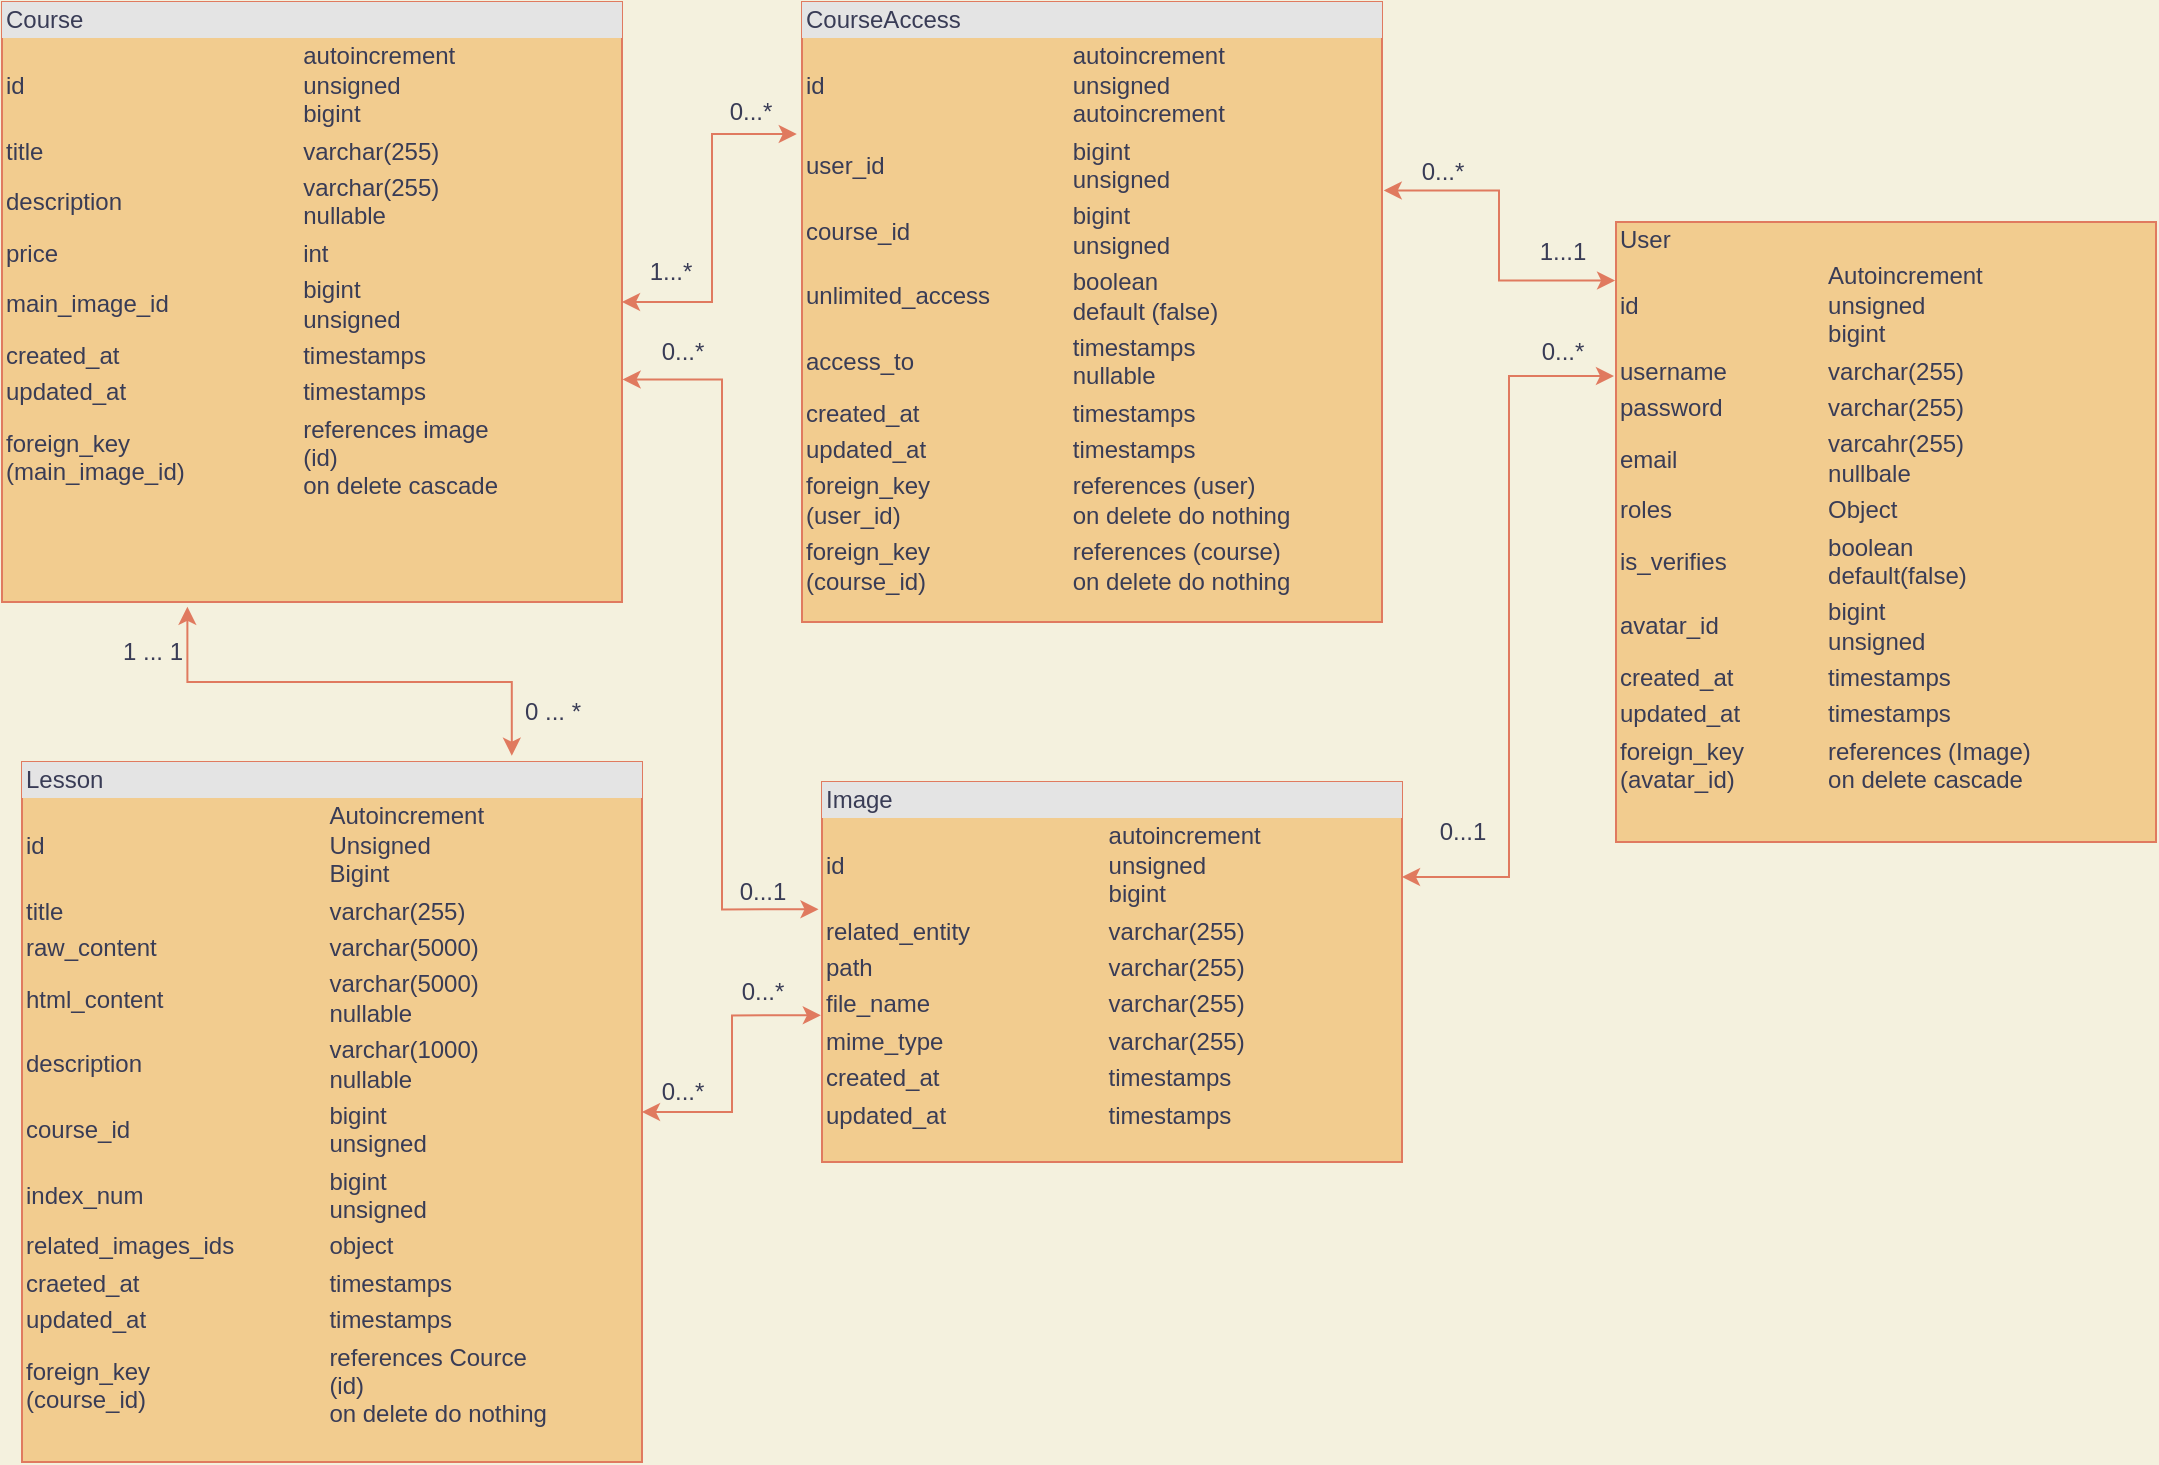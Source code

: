 <mxfile version="20.2.3" type="device" pages="2"><diagram id="CaF7xprk2beiViLKpEck" name="Entity-tables"><mxGraphModel dx="1422" dy="905" grid="1" gridSize="10" guides="1" tooltips="1" connect="1" arrows="1" fold="1" page="1" pageScale="1" pageWidth="827" pageHeight="1169" background="#F4F1DE" math="0" shadow="0"><root><mxCell id="0"/><mxCell id="1" parent="0"/><mxCell id="qcRwz54iRJXXFNgMpQRv-4" value="&lt;div style=&quot;box-sizing:border-box;width:100%;background:#e4e4e4;padding:2px;&quot;&gt;Lesson&lt;/div&gt;&lt;table style=&quot;width:100%;font-size:1em;&quot; cellpadding=&quot;2&quot; cellspacing=&quot;0&quot;&gt;&lt;tbody&gt;&lt;tr&gt;&lt;td&gt;id&lt;/td&gt;&lt;td&gt;Autoincrement&lt;br&gt;Unsigned&lt;br&gt;Bigint&lt;/td&gt;&lt;/tr&gt;&lt;tr&gt;&lt;td&gt;title&lt;/td&gt;&lt;td&gt;varchar(255)&lt;/td&gt;&lt;/tr&gt;&lt;tr&gt;&lt;td&gt;raw_content&lt;/td&gt;&lt;td&gt;varchar(5000)&lt;/td&gt;&lt;/tr&gt;&lt;tr&gt;&lt;td&gt;html_content&lt;/td&gt;&lt;td&gt;varchar(5000)&lt;br&gt;nullable&lt;/td&gt;&lt;/tr&gt;&lt;tr&gt;&lt;td&gt;description&lt;/td&gt;&lt;td&gt;varchar(1000)&lt;br&gt;nullable&lt;/td&gt;&lt;/tr&gt;&lt;tr&gt;&lt;td&gt;course_id&lt;/td&gt;&lt;td&gt;bigint&lt;br&gt;unsigned&lt;/td&gt;&lt;/tr&gt;&lt;tr&gt;&lt;td&gt;index_num&lt;/td&gt;&lt;td&gt;bigint&lt;br&gt;unsigned&lt;/td&gt;&lt;/tr&gt;&lt;tr&gt;&lt;td&gt;related_images_ids&lt;/td&gt;&lt;td&gt;object&lt;/td&gt;&lt;/tr&gt;&lt;tr&gt;&lt;td&gt;craeted_at&lt;/td&gt;&lt;td&gt;timestamps&lt;/td&gt;&lt;/tr&gt;&lt;tr&gt;&lt;td&gt;updated_at&lt;/td&gt;&lt;td&gt;timestamps&lt;/td&gt;&lt;/tr&gt;&lt;tr&gt;&lt;td&gt;foreign_key&lt;br&gt;(course_id)&lt;/td&gt;&lt;td&gt;references Cource&lt;br&gt;(id)&lt;br&gt;on delete do nothing&lt;/td&gt;&lt;/tr&gt;&lt;/tbody&gt;&lt;/table&gt;" style="verticalAlign=top;align=left;overflow=fill;html=1;fillColor=#F2CC8F;strokeColor=#E07A5F;fontColor=#393C56;" parent="1" vertex="1"><mxGeometry x="30" y="390" width="310" height="350" as="geometry"/></mxCell><mxCell id="6HA4k2Bea-i9RTdSgFXV-16" style="edgeStyle=orthogonalEdgeStyle;rounded=0;orthogonalLoop=1;jettySize=auto;html=1;entryX=1.001;entryY=0.629;entryDx=0;entryDy=0;entryPerimeter=0;startArrow=classic;startFill=1;exitX=-0.006;exitY=0.335;exitDx=0;exitDy=0;exitPerimeter=0;labelBackgroundColor=#F4F1DE;strokeColor=#E07A5F;fontColor=#393C56;" parent="1" source="qcRwz54iRJXXFNgMpQRv-5" target="qcRwz54iRJXXFNgMpQRv-6" edge="1"><mxGeometry relative="1" as="geometry"/></mxCell><mxCell id="6HA4k2Bea-i9RTdSgFXV-19" style="edgeStyle=orthogonalEdgeStyle;rounded=0;orthogonalLoop=1;jettySize=auto;html=1;exitX=-0.002;exitY=0.614;exitDx=0;exitDy=0;startArrow=classic;startFill=1;exitPerimeter=0;labelBackgroundColor=#F4F1DE;strokeColor=#E07A5F;fontColor=#393C56;" parent="1" source="qcRwz54iRJXXFNgMpQRv-5" target="qcRwz54iRJXXFNgMpQRv-4" edge="1"><mxGeometry relative="1" as="geometry"/></mxCell><mxCell id="qcRwz54iRJXXFNgMpQRv-5" value="&lt;div style=&quot;box-sizing:border-box;width:100%;background:#e4e4e4;padding:2px;&quot;&gt;Image&lt;/div&gt;&lt;table style=&quot;width:100%;font-size:1em;&quot; cellpadding=&quot;2&quot; cellspacing=&quot;0&quot;&gt;&lt;tbody&gt;&lt;tr&gt;&lt;td&gt;id&lt;/td&gt;&lt;td&gt;autoincrement&lt;br&gt;unsigned&lt;br&gt;bigint&lt;/td&gt;&lt;/tr&gt;&lt;tr&gt;&lt;td&gt;related_entity&lt;/td&gt;&lt;td&gt;varchar(255)&lt;br&gt;&lt;/td&gt;&lt;/tr&gt;&lt;tr&gt;&lt;td&gt;path&lt;/td&gt;&lt;td&gt;varchar(255)&lt;/td&gt;&lt;/tr&gt;&lt;tr&gt;&lt;td&gt;file_name&lt;/td&gt;&lt;td&gt;varchar(255)&lt;/td&gt;&lt;/tr&gt;&lt;tr&gt;&lt;td&gt;mime_type&lt;/td&gt;&lt;td&gt;varchar(255)&lt;/td&gt;&lt;/tr&gt;&lt;tr&gt;&lt;td&gt;created_at&lt;/td&gt;&lt;td&gt;timestamps&lt;/td&gt;&lt;/tr&gt;&lt;tr&gt;&lt;td&gt;updated_at&lt;/td&gt;&lt;td&gt;timestamps&lt;/td&gt;&lt;/tr&gt;&lt;/tbody&gt;&lt;/table&gt;" style="verticalAlign=top;align=left;overflow=fill;html=1;fillColor=#F2CC8F;strokeColor=#E07A5F;fontColor=#393C56;" parent="1" vertex="1"><mxGeometry x="430" y="400" width="290" height="190" as="geometry"/></mxCell><mxCell id="6HA4k2Bea-i9RTdSgFXV-8" style="edgeStyle=orthogonalEdgeStyle;rounded=0;orthogonalLoop=1;jettySize=auto;html=1;exitX=0.299;exitY=1.008;exitDx=0;exitDy=0;entryX=0.79;entryY=-0.009;entryDx=0;entryDy=0;entryPerimeter=0;startArrow=classic;startFill=1;exitPerimeter=0;labelBackgroundColor=#F4F1DE;strokeColor=#E07A5F;fontColor=#393C56;" parent="1" source="qcRwz54iRJXXFNgMpQRv-6" target="qcRwz54iRJXXFNgMpQRv-4" edge="1"><mxGeometry relative="1" as="geometry"/></mxCell><mxCell id="qcRwz54iRJXXFNgMpQRv-6" value="&lt;div style=&quot;box-sizing:border-box;width:100%;background:#e4e4e4;padding:2px;&quot;&gt;Course&lt;/div&gt;&lt;table style=&quot;width:100%;font-size:1em;&quot; cellpadding=&quot;2&quot; cellspacing=&quot;0&quot;&gt;&lt;tbody&gt;&lt;tr&gt;&lt;td&gt;id&lt;/td&gt;&lt;td&gt;autoincrement&lt;br&gt;unsigned&lt;br&gt;bigint&lt;/td&gt;&lt;/tr&gt;&lt;tr&gt;&lt;td&gt;title&lt;/td&gt;&lt;td&gt;varchar(255)&lt;/td&gt;&lt;/tr&gt;&lt;tr&gt;&lt;td&gt;description&lt;/td&gt;&lt;td&gt;varchar(255)&amp;nbsp;&lt;br&gt;nullable&lt;/td&gt;&lt;/tr&gt;&lt;tr&gt;&lt;td&gt;price&lt;/td&gt;&lt;td&gt;int&lt;/td&gt;&lt;/tr&gt;&lt;tr&gt;&lt;td&gt;main_image_id&lt;/td&gt;&lt;td&gt;bigint&lt;br&gt;unsigned&lt;/td&gt;&lt;/tr&gt;&lt;tr&gt;&lt;td&gt;created_at&lt;/td&gt;&lt;td&gt;timestamps&lt;/td&gt;&lt;/tr&gt;&lt;tr&gt;&lt;td&gt;updated_at&lt;/td&gt;&lt;td&gt;timestamps&lt;/td&gt;&lt;/tr&gt;&lt;tr&gt;&lt;td&gt;foreign_key&lt;br&gt;(main_image_id)&lt;/td&gt;&lt;td&gt;references image&lt;br&gt;(id)&amp;nbsp;&lt;br&gt;on delete cascade&lt;/td&gt;&lt;/tr&gt;&lt;/tbody&gt;&lt;/table&gt;" style="verticalAlign=top;align=left;overflow=fill;html=1;fillColor=#F2CC8F;strokeColor=#E07A5F;fontColor=#393C56;" parent="1" vertex="1"><mxGeometry x="20" y="10" width="310" height="300" as="geometry"/></mxCell><mxCell id="6HA4k2Bea-i9RTdSgFXV-25" style="edgeStyle=orthogonalEdgeStyle;rounded=0;orthogonalLoop=1;jettySize=auto;html=1;exitX=0;exitY=0.25;exitDx=0;exitDy=0;entryX=1;entryY=0.25;entryDx=0;entryDy=0;startArrow=classic;startFill=1;labelBackgroundColor=#F4F1DE;strokeColor=#E07A5F;fontColor=#393C56;" parent="1" source="qcRwz54iRJXXFNgMpQRv-7" target="qcRwz54iRJXXFNgMpQRv-5" edge="1"><mxGeometry relative="1" as="geometry"/></mxCell><mxCell id="qcRwz54iRJXXFNgMpQRv-7" value="&lt;div style=&quot;box-sizing: border-box; width: 100%; background-image: initial; background-position: initial; background-size: initial; background-repeat: initial; background-attachment: initial; background-origin: initial; background-clip: initial; padding: 2px;&quot;&gt;&lt;span style=&quot;background-color: initial;&quot;&gt;User&lt;/span&gt;&lt;br&gt;&lt;/div&gt;&lt;table style=&quot;width:100%;font-size:1em;&quot; cellpadding=&quot;2&quot; cellspacing=&quot;0&quot;&gt;&lt;tbody&gt;&lt;tr&gt;&lt;td&gt;id&lt;/td&gt;&lt;td&gt;Autoincrement &lt;br&gt;unsigned&lt;br&gt;bigint&lt;/td&gt;&lt;/tr&gt;&lt;tr&gt;&lt;td&gt;username&lt;br&gt;&lt;/td&gt;&lt;td&gt;varchar(255)&lt;br&gt;&lt;/td&gt;&lt;/tr&gt;&lt;tr&gt;&lt;td&gt;password&lt;/td&gt;&lt;td&gt;varchar(255)&lt;br&gt;&lt;/td&gt;&lt;/tr&gt;&lt;tr&gt;&lt;td&gt;email&lt;/td&gt;&lt;td&gt;varcahr(255)&lt;br&gt;nullbale&lt;/td&gt;&lt;/tr&gt;&lt;tr&gt;&lt;td&gt;roles&lt;/td&gt;&lt;td&gt;Object&lt;/td&gt;&lt;/tr&gt;&lt;tr&gt;&lt;td&gt;is_verifies&lt;/td&gt;&lt;td&gt;boolean&lt;br&gt;default(false)&lt;/td&gt;&lt;/tr&gt;&lt;tr&gt;&lt;td&gt;avatar_id&lt;/td&gt;&lt;td&gt;bigint&lt;br&gt;unsigned&lt;/td&gt;&lt;/tr&gt;&lt;tr&gt;&lt;td&gt;created_at&lt;/td&gt;&lt;td&gt;timestamps&lt;/td&gt;&lt;/tr&gt;&lt;tr&gt;&lt;td&gt;updated_at&lt;/td&gt;&lt;td&gt;timestamps&lt;/td&gt;&lt;/tr&gt;&lt;tr&gt;&lt;td&gt;foreign_key&lt;br&gt;(avatar_id)&lt;/td&gt;&lt;td&gt;references (Image)&lt;br&gt;on delete cascade&lt;/td&gt;&lt;/tr&gt;&lt;/tbody&gt;&lt;/table&gt;" style="verticalAlign=top;align=left;overflow=fill;html=1;whiteSpace=wrap;strokeWidth=1;perimeterSpacing=1;border=1px;fillStyle=auto;glass=0;shadow=0;sketch=0;rounded=0;labelBorderColor=none;labelBackgroundColor=none;spacingTop=0;spacingLeft=1;noLabel=0;absoluteArcSize=0;fillColor=#F2CC8F;strokeColor=#E07A5F;fontColor=#393C56;" parent="1" vertex="1"><mxGeometry x="827" y="120" width="270" height="310" as="geometry"/></mxCell><mxCell id="6HA4k2Bea-i9RTdSgFXV-4" value="1 ... 1" style="text;html=1;align=center;verticalAlign=middle;resizable=0;points=[];autosize=1;strokeColor=none;fillColor=none;fontColor=#393C56;" parent="1" vertex="1"><mxGeometry x="70" y="320" width="50" height="30" as="geometry"/></mxCell><mxCell id="6HA4k2Bea-i9RTdSgFXV-5" value="0 ... *" style="text;html=1;align=center;verticalAlign=middle;resizable=0;points=[];autosize=1;strokeColor=none;fillColor=none;fontColor=#393C56;" parent="1" vertex="1"><mxGeometry x="270" y="350" width="50" height="30" as="geometry"/></mxCell><mxCell id="6HA4k2Bea-i9RTdSgFXV-9" style="edgeStyle=orthogonalEdgeStyle;rounded=0;orthogonalLoop=1;jettySize=auto;html=1;startArrow=classic;startFill=1;exitX=-0.009;exitY=0.213;exitDx=0;exitDy=0;exitPerimeter=0;labelBackgroundColor=#F4F1DE;strokeColor=#E07A5F;fontColor=#393C56;" parent="1" source="6HA4k2Bea-i9RTdSgFXV-6" target="qcRwz54iRJXXFNgMpQRv-6" edge="1"><mxGeometry relative="1" as="geometry"/></mxCell><mxCell id="6HA4k2Bea-i9RTdSgFXV-22" style="edgeStyle=orthogonalEdgeStyle;rounded=0;orthogonalLoop=1;jettySize=auto;html=1;exitX=1.003;exitY=0.304;exitDx=0;exitDy=0;entryX=0.002;entryY=0.097;entryDx=0;entryDy=0;entryPerimeter=0;startArrow=classic;startFill=1;exitPerimeter=0;labelBackgroundColor=#F4F1DE;strokeColor=#E07A5F;fontColor=#393C56;" parent="1" source="6HA4k2Bea-i9RTdSgFXV-6" target="qcRwz54iRJXXFNgMpQRv-7" edge="1"><mxGeometry relative="1" as="geometry"/></mxCell><mxCell id="6HA4k2Bea-i9RTdSgFXV-6" value="&lt;div style=&quot;box-sizing:border-box;width:100%;background:#e4e4e4;padding:2px;&quot;&gt;CourseAccess&lt;/div&gt;&lt;table style=&quot;width:100%;font-size:1em;&quot; cellpadding=&quot;2&quot; cellspacing=&quot;0&quot;&gt;&lt;tbody&gt;&lt;tr&gt;&lt;td&gt;id&lt;/td&gt;&lt;td&gt;autoincrement&lt;br&gt;unsigned&lt;br&gt;autoincrement&lt;/td&gt;&lt;/tr&gt;&lt;tr&gt;&lt;td&gt;user_id&lt;/td&gt;&lt;td&gt;bigint&lt;br&gt;unsigned&lt;/td&gt;&lt;/tr&gt;&lt;tr&gt;&lt;td&gt;course_id&lt;/td&gt;&lt;td&gt;bigint&lt;br&gt;unsigned&lt;/td&gt;&lt;/tr&gt;&lt;tr&gt;&lt;td&gt;unlimited_access&lt;/td&gt;&lt;td&gt;boolean&lt;br&gt;default (false)&lt;/td&gt;&lt;/tr&gt;&lt;tr&gt;&lt;td&gt;access_to&lt;/td&gt;&lt;td&gt;timestamps&lt;br&gt;nullable&lt;/td&gt;&lt;/tr&gt;&lt;tr&gt;&lt;td&gt;created_at&lt;/td&gt;&lt;td&gt;timestamps&lt;/td&gt;&lt;/tr&gt;&lt;tr&gt;&lt;td&gt;updated_at&lt;/td&gt;&lt;td&gt;timestamps&lt;/td&gt;&lt;/tr&gt;&lt;tr&gt;&lt;td&gt;foreign_key&lt;br&gt;(user_id)&lt;/td&gt;&lt;td&gt;references (user)&amp;nbsp;&lt;br&gt;on delete do nothing&lt;/td&gt;&lt;/tr&gt;&lt;tr&gt;&lt;td&gt;foreign_key&lt;br&gt;(course_id)&lt;/td&gt;&lt;td&gt;references (course)&lt;br&gt;on delete do nothing&lt;/td&gt;&lt;/tr&gt;&lt;/tbody&gt;&lt;/table&gt;" style="verticalAlign=top;align=left;overflow=fill;html=1;fillColor=#F2CC8F;strokeColor=#E07A5F;fontColor=#393C56;" parent="1" vertex="1"><mxGeometry x="420" y="10" width="290" height="310" as="geometry"/></mxCell><mxCell id="6HA4k2Bea-i9RTdSgFXV-10" value="0...*" style="text;html=1;align=center;verticalAlign=middle;resizable=0;points=[];autosize=1;strokeColor=none;fillColor=none;fontColor=#393C56;" parent="1" vertex="1"><mxGeometry x="374" y="50" width="40" height="30" as="geometry"/></mxCell><mxCell id="6HA4k2Bea-i9RTdSgFXV-11" value="1...*" style="text;html=1;align=center;verticalAlign=middle;resizable=0;points=[];autosize=1;strokeColor=none;fillColor=none;fontColor=#393C56;" parent="1" vertex="1"><mxGeometry x="334" y="130" width="40" height="30" as="geometry"/></mxCell><mxCell id="6HA4k2Bea-i9RTdSgFXV-17" value="0...*" style="text;html=1;align=center;verticalAlign=middle;resizable=0;points=[];autosize=1;strokeColor=none;fillColor=none;fontColor=#393C56;" parent="1" vertex="1"><mxGeometry x="340" y="170" width="40" height="30" as="geometry"/></mxCell><mxCell id="6HA4k2Bea-i9RTdSgFXV-18" value="0...*" style="text;html=1;align=center;verticalAlign=middle;resizable=0;points=[];autosize=1;strokeColor=none;fillColor=none;fontColor=#393C56;" parent="1" vertex="1"><mxGeometry x="380" y="490" width="40" height="30" as="geometry"/></mxCell><mxCell id="6HA4k2Bea-i9RTdSgFXV-20" value="0...1" style="text;html=1;align=center;verticalAlign=middle;resizable=0;points=[];autosize=1;strokeColor=none;fillColor=none;fontColor=#393C56;" parent="1" vertex="1"><mxGeometry x="375" y="440" width="50" height="30" as="geometry"/></mxCell><mxCell id="6HA4k2Bea-i9RTdSgFXV-21" value="0...*" style="text;html=1;align=center;verticalAlign=middle;resizable=0;points=[];autosize=1;strokeColor=none;fillColor=none;fontColor=#393C56;" parent="1" vertex="1"><mxGeometry x="340" y="540" width="40" height="30" as="geometry"/></mxCell><mxCell id="6HA4k2Bea-i9RTdSgFXV-23" value="0...*" style="text;html=1;align=center;verticalAlign=middle;resizable=0;points=[];autosize=1;strokeColor=none;fillColor=none;fontColor=#393C56;" parent="1" vertex="1"><mxGeometry x="720" y="80" width="40" height="30" as="geometry"/></mxCell><mxCell id="6HA4k2Bea-i9RTdSgFXV-24" value="1...1" style="text;html=1;align=center;verticalAlign=middle;resizable=0;points=[];autosize=1;strokeColor=none;fillColor=none;fontColor=#393C56;" parent="1" vertex="1"><mxGeometry x="775" y="120" width="50" height="30" as="geometry"/></mxCell><mxCell id="6HA4k2Bea-i9RTdSgFXV-26" value="0...*" style="text;html=1;align=center;verticalAlign=middle;resizable=0;points=[];autosize=1;strokeColor=none;fillColor=none;fontColor=#393C56;" parent="1" vertex="1"><mxGeometry x="780" y="170" width="40" height="30" as="geometry"/></mxCell><mxCell id="6HA4k2Bea-i9RTdSgFXV-27" value="0...1" style="text;html=1;align=center;verticalAlign=middle;resizable=0;points=[];autosize=1;strokeColor=none;fillColor=none;fontColor=#393C56;" parent="1" vertex="1"><mxGeometry x="725" y="410" width="50" height="30" as="geometry"/></mxCell></root></mxGraphModel></diagram><diagram id="nAsd0-96ojkemmJ0K-Sw" name="Image control"><mxGraphModel dx="2012" dy="732" grid="1" gridSize="10" guides="1" tooltips="1" connect="1" arrows="1" fold="1" page="1" pageScale="1" pageWidth="827" pageHeight="1169" math="0" shadow="0"><root><mxCell id="0"/><mxCell id="1" parent="0"/><mxCell id="Jm1KHBoqokFLvpwThiOA-2" value="&lt;&lt;interface&gt;&gt;&#10;FileUploaderInterface" style="swimlane;fontStyle=1;align=center;verticalAlign=top;childLayout=stackLayout;horizontal=1;startSize=40;horizontalStack=0;resizeParent=1;resizeParentMax=0;resizeLast=0;collapsible=1;marginBottom=0;" parent="1" vertex="1"><mxGeometry x="260" y="30" width="190" height="92" as="geometry"/></mxCell><mxCell id="Jm1KHBoqokFLvpwThiOA-5" value="+ upload(UploadedFile): string" style="text;strokeColor=none;fillColor=none;align=left;verticalAlign=top;spacingLeft=4;spacingRight=4;overflow=hidden;rotatable=0;points=[[0,0.5],[1,0.5]];portConstraint=eastwest;" parent="Jm1KHBoqokFLvpwThiOA-2" vertex="1"><mxGeometry y="40" width="190" height="26" as="geometry"/></mxCell><mxCell id="Jm1KHBoqokFLvpwThiOA-10" value="+ getTargetPath(): string" style="text;strokeColor=none;fillColor=none;align=left;verticalAlign=top;spacingLeft=4;spacingRight=4;overflow=hidden;rotatable=0;points=[[0,0.5],[1,0.5]];portConstraint=eastwest;" parent="Jm1KHBoqokFLvpwThiOA-2" vertex="1"><mxGeometry y="66" width="190" height="26" as="geometry"/></mxCell><mxCell id="Jm1KHBoqokFLvpwThiOA-15" style="edgeStyle=orthogonalEdgeStyle;rounded=0;orthogonalLoop=1;jettySize=auto;html=1;entryX=1;entryY=0.5;entryDx=0;entryDy=0;dashed=1;" parent="1" source="Jm1KHBoqokFLvpwThiOA-11" target="Jm1KHBoqokFLvpwThiOA-5" edge="1"><mxGeometry relative="1" as="geometry"/></mxCell><mxCell id="Jm1KHBoqokFLvpwThiOA-11" value="FileUploader" style="swimlane;fontStyle=1;align=center;verticalAlign=top;childLayout=stackLayout;horizontal=1;startSize=26;horizontalStack=0;resizeParent=1;resizeParentMax=0;resizeLast=0;collapsible=1;marginBottom=0;" parent="1" vertex="1"><mxGeometry x="470" y="210" width="210" height="138" as="geometry"/></mxCell><mxCell id="Jm1KHBoqokFLvpwThiOA-12" value="- targetPath: string" style="text;strokeColor=none;fillColor=none;align=left;verticalAlign=top;spacingLeft=4;spacingRight=4;overflow=hidden;rotatable=0;points=[[0,0.5],[1,0.5]];portConstraint=eastwest;" parent="Jm1KHBoqokFLvpwThiOA-11" vertex="1"><mxGeometry y="26" width="210" height="26" as="geometry"/></mxCell><mxCell id="Jm1KHBoqokFLvpwThiOA-16" value="- slugger: SluggerInterface" style="text;strokeColor=none;fillColor=none;align=left;verticalAlign=top;spacingLeft=4;spacingRight=4;overflow=hidden;rotatable=0;points=[[0,0.5],[1,0.5]];portConstraint=eastwest;" parent="Jm1KHBoqokFLvpwThiOA-11" vertex="1"><mxGeometry y="52" width="210" height="26" as="geometry"/></mxCell><mxCell id="Jm1KHBoqokFLvpwThiOA-13" value="" style="line;strokeWidth=1;fillColor=none;align=left;verticalAlign=middle;spacingTop=-1;spacingLeft=3;spacingRight=3;rotatable=0;labelPosition=right;points=[];portConstraint=eastwest;" parent="Jm1KHBoqokFLvpwThiOA-11" vertex="1"><mxGeometry y="78" width="210" height="8" as="geometry"/></mxCell><mxCell id="Jm1KHBoqokFLvpwThiOA-14" value="+ upload(UploadedFile): string" style="text;strokeColor=none;fillColor=none;align=left;verticalAlign=top;spacingLeft=4;spacingRight=4;overflow=hidden;rotatable=0;points=[[0,0.5],[1,0.5]];portConstraint=eastwest;" parent="Jm1KHBoqokFLvpwThiOA-11" vertex="1"><mxGeometry y="86" width="210" height="26" as="geometry"/></mxCell><mxCell id="Jm1KHBoqokFLvpwThiOA-17" value="+ getTargetPath(): string" style="text;strokeColor=none;fillColor=none;align=left;verticalAlign=top;spacingLeft=4;spacingRight=4;overflow=hidden;rotatable=0;points=[[0,0.5],[1,0.5]];portConstraint=eastwest;" parent="Jm1KHBoqokFLvpwThiOA-11" vertex="1"><mxGeometry y="112" width="210" height="26" as="geometry"/></mxCell><mxCell id="raPwDo1jhEbMLFYtzVsd-8" value="FileManager" style="swimlane;fontStyle=1;align=center;verticalAlign=top;childLayout=stackLayout;horizontal=1;startSize=26;horizontalStack=0;resizeParent=1;resizeParentMax=0;resizeLast=0;collapsible=1;marginBottom=0;" parent="1" vertex="1"><mxGeometry x="30" y="390" width="270" height="190" as="geometry"><mxRectangle x="30" y="390" width="120" height="30" as="alternateBounds"/></mxGeometry></mxCell><mxCell id="raPwDo1jhEbMLFYtzVsd-37" value="- fileUploader: FileManagerFactory" style="text;strokeColor=none;fillColor=none;align=left;verticalAlign=top;spacingLeft=4;spacingRight=4;overflow=hidden;rotatable=0;points=[[0,0.5],[1,0.5]];portConstraint=eastwest;" parent="raPwDo1jhEbMLFYtzVsd-8" vertex="1"><mxGeometry y="26" width="270" height="26" as="geometry"/></mxCell><mxCell id="raPwDo1jhEbMLFYtzVsd-15" value="- file: UploadedFile" style="text;strokeColor=none;fillColor=none;align=left;verticalAlign=top;spacingLeft=4;spacingRight=4;overflow=hidden;rotatable=0;points=[[0,0.5],[1,0.5]];portConstraint=eastwest;" parent="raPwDo1jhEbMLFYtzVsd-8" vertex="1"><mxGeometry y="52" width="270" height="26" as="geometry"/></mxCell><mxCell id="raPwDo1jhEbMLFYtzVsd-10" value="" style="line;strokeWidth=1;fillColor=none;align=left;verticalAlign=middle;spacingTop=-1;spacingLeft=3;spacingRight=3;rotatable=0;labelPosition=right;points=[];portConstraint=eastwest;" parent="raPwDo1jhEbMLFYtzVsd-8" vertex="1"><mxGeometry y="78" width="270" height="8" as="geometry"/></mxCell><mxCell id="raPwDo1jhEbMLFYtzVsd-36" value="+ constructor(ImageManagerFactory factory)" style="text;strokeColor=none;fillColor=none;align=left;verticalAlign=top;spacingLeft=4;spacingRight=4;overflow=hidden;rotatable=0;points=[[0,0.5],[1,0.5]];portConstraint=eastwest;" parent="raPwDo1jhEbMLFYtzVsd-8" vertex="1"><mxGeometry y="86" width="270" height="26" as="geometry"/></mxCell><mxCell id="raPwDo1jhEbMLFYtzVsd-11" value="+ save(): string" style="text;strokeColor=none;fillColor=none;align=left;verticalAlign=top;spacingLeft=4;spacingRight=4;overflow=hidden;rotatable=0;points=[[0,0.5],[1,0.5]];portConstraint=eastwest;" parent="raPwDo1jhEbMLFYtzVsd-8" vertex="1"><mxGeometry y="112" width="270" height="26" as="geometry"/></mxCell><mxCell id="raPwDo1jhEbMLFYtzVsd-13" value="- storeToDatabase(): boolean" style="text;strokeColor=none;fillColor=none;align=left;verticalAlign=top;spacingLeft=4;spacingRight=4;overflow=hidden;rotatable=0;points=[[0,0.5],[1,0.5]];portConstraint=eastwest;" parent="raPwDo1jhEbMLFYtzVsd-8" vertex="1"><mxGeometry y="138" width="270" height="26" as="geometry"/></mxCell><mxCell id="raPwDo1jhEbMLFYtzVsd-14" value="- uploadToFilesystem(): boolean" style="text;strokeColor=none;fillColor=none;align=left;verticalAlign=top;spacingLeft=4;spacingRight=4;overflow=hidden;rotatable=0;points=[[0,0.5],[1,0.5]];portConstraint=eastwest;" parent="raPwDo1jhEbMLFYtzVsd-8" vertex="1"><mxGeometry y="164" width="270" height="26" as="geometry"/></mxCell><mxCell id="raPwDo1jhEbMLFYtzVsd-17" value="&lt;&lt;interface&gt;&gt;&#10;FileManagerFactoryInterface" style="swimlane;fontStyle=1;align=center;verticalAlign=top;childLayout=stackLayout;horizontal=1;startSize=50;horizontalStack=0;resizeParent=1;resizeParentMax=0;resizeLast=0;collapsible=1;marginBottom=0;" parent="1" vertex="1"><mxGeometry x="-270" y="60" width="260" height="102" as="geometry"/></mxCell><mxCell id="raPwDo1jhEbMLFYtzVsd-23" value="+ getRepository(): ServiceEntityRepository" style="text;strokeColor=none;fillColor=none;align=left;verticalAlign=top;spacingLeft=4;spacingRight=4;overflow=hidden;rotatable=0;points=[[0,0.5],[1,0.5]];portConstraint=eastwest;" parent="raPwDo1jhEbMLFYtzVsd-17" vertex="1"><mxGeometry y="50" width="260" height="26" as="geometry"/></mxCell><mxCell id="raPwDo1jhEbMLFYtzVsd-20" value="+ getUploader(): FileUploaderInterface" style="text;strokeColor=none;fillColor=none;align=left;verticalAlign=top;spacingLeft=4;spacingRight=4;overflow=hidden;rotatable=0;points=[[0,0.5],[1,0.5]];portConstraint=eastwest;" parent="raPwDo1jhEbMLFYtzVsd-17" vertex="1"><mxGeometry y="76" width="260" height="26" as="geometry"/></mxCell><mxCell id="raPwDo1jhEbMLFYtzVsd-30" style="edgeStyle=orthogonalEdgeStyle;rounded=0;orthogonalLoop=1;jettySize=auto;html=1;exitX=0.5;exitY=0;exitDx=0;exitDy=0;entryX=0.463;entryY=0.994;entryDx=0;entryDy=0;entryPerimeter=0;endArrow=classic;endFill=1;dashed=1;" parent="1" source="raPwDo1jhEbMLFYtzVsd-26" target="raPwDo1jhEbMLFYtzVsd-20" edge="1"><mxGeometry relative="1" as="geometry"/></mxCell><mxCell id="raPwDo1jhEbMLFYtzVsd-26" value="ImageManagerFactory" style="swimlane;fontStyle=1;align=center;verticalAlign=top;childLayout=stackLayout;horizontal=1;startSize=26;horizontalStack=0;resizeParent=1;resizeParentMax=0;resizeLast=0;collapsible=1;marginBottom=0;" parent="1" vertex="1"><mxGeometry x="-390" y="348" width="280" height="78" as="geometry"/></mxCell><mxCell id="raPwDo1jhEbMLFYtzVsd-31" value="+ getDatabaseService(): Service (подумать еще)" style="text;strokeColor=none;fillColor=none;align=left;verticalAlign=top;spacingLeft=4;spacingRight=4;overflow=hidden;rotatable=0;points=[[0,0.5],[1,0.5]];portConstraint=eastwest;" parent="raPwDo1jhEbMLFYtzVsd-26" vertex="1"><mxGeometry y="26" width="280" height="26" as="geometry"/></mxCell><mxCell id="raPwDo1jhEbMLFYtzVsd-32" value="+ getUploader(): FileUploaderInterface" style="text;strokeColor=none;fillColor=none;align=left;verticalAlign=top;spacingLeft=4;spacingRight=4;overflow=hidden;rotatable=0;points=[[0,0.5],[1,0.5]];portConstraint=eastwest;" parent="raPwDo1jhEbMLFYtzVsd-26" vertex="1"><mxGeometry y="52" width="280" height="26" as="geometry"/></mxCell><mxCell id="raPwDo1jhEbMLFYtzVsd-33" style="edgeStyle=orthogonalEdgeStyle;rounded=0;orthogonalLoop=1;jettySize=auto;html=1;exitX=0;exitY=0.5;exitDx=0;exitDy=0;endArrow=diamond;endFill=1;entryX=1;entryY=0.5;entryDx=0;entryDy=0;" parent="1" source="raPwDo1jhEbMLFYtzVsd-11" target="raPwDo1jhEbMLFYtzVsd-31" edge="1"><mxGeometry relative="1" as="geometry"><mxPoint x="-110" y="396" as="targetPoint"/></mxGeometry></mxCell><mxCell id="raPwDo1jhEbMLFYtzVsd-34" style="edgeStyle=orthogonalEdgeStyle;rounded=0;orthogonalLoop=1;jettySize=auto;html=1;exitX=1;exitY=0.5;exitDx=0;exitDy=0;entryX=-0.006;entryY=0.103;entryDx=0;entryDy=0;entryPerimeter=0;endArrow=diamond;endFill=1;" parent="1" source="raPwDo1jhEbMLFYtzVsd-23" target="Jm1KHBoqokFLvpwThiOA-5" edge="1"><mxGeometry relative="1" as="geometry"/></mxCell><mxCell id="raPwDo1jhEbMLFYtzVsd-35" style="edgeStyle=orthogonalEdgeStyle;rounded=0;orthogonalLoop=1;jettySize=auto;html=1;exitX=1;exitY=0.5;exitDx=0;exitDy=0;endArrow=diamond;endFill=1;" parent="1" source="raPwDo1jhEbMLFYtzVsd-20" target="Jm1KHBoqokFLvpwThiOA-16" edge="1"><mxGeometry relative="1" as="geometry"/></mxCell><mxCell id="fmWEAdDE5YfPyvsn3BeL-1" value="&lt;&lt;interface&gt;&gt;&#10;FileToDatabasePresistInterface&#10;" style="swimlane;fontStyle=1;align=center;verticalAlign=top;childLayout=stackLayout;horizontal=1;startSize=40;horizontalStack=0;resizeParent=1;resizeParentMax=0;resizeLast=0;collapsible=1;marginBottom=0;" vertex="1" parent="1"><mxGeometry x="-750" y="60" width="240" height="66" as="geometry"/></mxCell><mxCell id="fmWEAdDE5YfPyvsn3BeL-4" value="+ persist(): Image" style="text;strokeColor=none;fillColor=none;align=left;verticalAlign=top;spacingLeft=4;spacingRight=4;overflow=hidden;rotatable=0;points=[[0,0.5],[1,0.5]];portConstraint=eastwest;" vertex="1" parent="fmWEAdDE5YfPyvsn3BeL-1"><mxGeometry y="40" width="240" height="26" as="geometry"/></mxCell><mxCell id="fmWEAdDE5YfPyvsn3BeL-9" style="edgeStyle=orthogonalEdgeStyle;rounded=0;orthogonalLoop=1;jettySize=auto;html=1;entryX=0.477;entryY=1.04;entryDx=0;entryDy=0;entryPerimeter=0;dashed=1;" edge="1" parent="1" source="fmWEAdDE5YfPyvsn3BeL-5" target="fmWEAdDE5YfPyvsn3BeL-4"><mxGeometry relative="1" as="geometry"/></mxCell><mxCell id="fmWEAdDE5YfPyvsn3BeL-5" value="ImageToDatabasePersist" style="swimlane;fontStyle=1;align=center;verticalAlign=top;childLayout=stackLayout;horizontal=1;startSize=26;horizontalStack=0;resizeParent=1;resizeParentMax=0;resizeLast=0;collapsible=1;marginBottom=0;" vertex="1" parent="1"><mxGeometry x="-710" y="230" width="230" height="86" as="geometry"/></mxCell><mxCell id="fmWEAdDE5YfPyvsn3BeL-6" value="- imageRepository: ImageRepository" style="text;strokeColor=none;fillColor=none;align=left;verticalAlign=top;spacingLeft=4;spacingRight=4;overflow=hidden;rotatable=0;points=[[0,0.5],[1,0.5]];portConstraint=eastwest;" vertex="1" parent="fmWEAdDE5YfPyvsn3BeL-5"><mxGeometry y="26" width="230" height="26" as="geometry"/></mxCell><mxCell id="fmWEAdDE5YfPyvsn3BeL-7" value="" style="line;strokeWidth=1;fillColor=none;align=left;verticalAlign=middle;spacingTop=-1;spacingLeft=3;spacingRight=3;rotatable=0;labelPosition=right;points=[];portConstraint=eastwest;" vertex="1" parent="fmWEAdDE5YfPyvsn3BeL-5"><mxGeometry y="52" width="230" height="8" as="geometry"/></mxCell><mxCell id="fmWEAdDE5YfPyvsn3BeL-8" value="+ persist(): Image" style="text;strokeColor=none;fillColor=none;align=left;verticalAlign=top;spacingLeft=4;spacingRight=4;overflow=hidden;rotatable=0;points=[[0,0.5],[1,0.5]];portConstraint=eastwest;" vertex="1" parent="fmWEAdDE5YfPyvsn3BeL-5"><mxGeometry y="60" width="230" height="26" as="geometry"/></mxCell><mxCell id="fmWEAdDE5YfPyvsn3BeL-10" style="edgeStyle=orthogonalEdgeStyle;rounded=0;orthogonalLoop=1;jettySize=auto;html=1;exitX=0;exitY=0.5;exitDx=0;exitDy=0;entryX=1;entryY=0.5;entryDx=0;entryDy=0;endArrow=diamond;endFill=1;" edge="1" parent="1" source="raPwDo1jhEbMLFYtzVsd-31" target="fmWEAdDE5YfPyvsn3BeL-6"><mxGeometry relative="1" as="geometry"/></mxCell></root></mxGraphModel></diagram></mxfile>